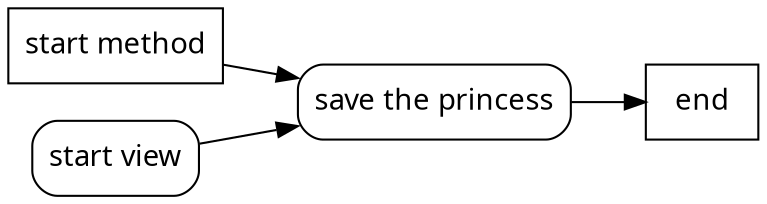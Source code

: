 digraph {
	graph [rankdir=LR]
	node [fillcolor=white fontname="sans-serif" shape=rect style=filled]
	end [color=black fontcolor=black style=filled]
	"save the princess" [color=black fontcolor=black style="filled, rounded"]
	"start method" [color=black fontcolor=black style=filled]
	"start view" [color=black fontcolor=black style="filled, rounded"]
	"save the princess" -> end [color=black]
	"start method" -> "save the princess" [color=black]
	"start view" -> "save the princess" [color=black]
}
